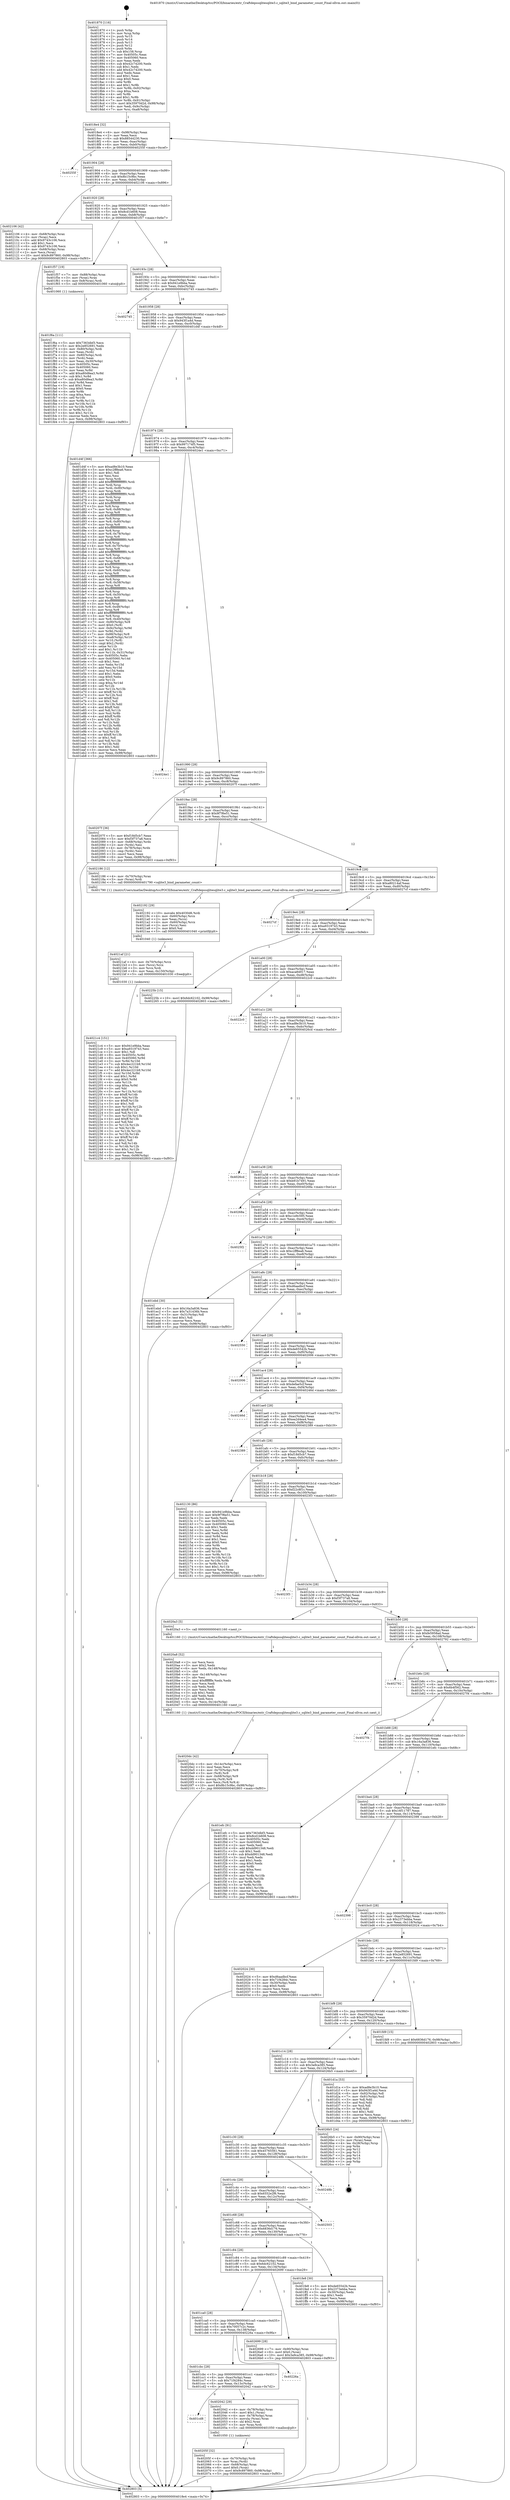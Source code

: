 digraph "0x401870" {
  label = "0x401870 (/mnt/c/Users/mathe/Desktop/tcc/POCII/binaries/extr_Craftdepssqlitesqlite3.c_sqlite3_bind_parameter_count_Final-ollvm.out::main(0))"
  labelloc = "t"
  node[shape=record]

  Entry [label="",width=0.3,height=0.3,shape=circle,fillcolor=black,style=filled]
  "0x4018e4" [label="{
     0x4018e4 [32]\l
     | [instrs]\l
     &nbsp;&nbsp;0x4018e4 \<+6\>: mov -0x98(%rbp),%eax\l
     &nbsp;&nbsp;0x4018ea \<+2\>: mov %eax,%ecx\l
     &nbsp;&nbsp;0x4018ec \<+6\>: sub $0x88544230,%ecx\l
     &nbsp;&nbsp;0x4018f2 \<+6\>: mov %eax,-0xac(%rbp)\l
     &nbsp;&nbsp;0x4018f8 \<+6\>: mov %ecx,-0xb0(%rbp)\l
     &nbsp;&nbsp;0x4018fe \<+6\>: je 000000000040255f \<main+0xcef\>\l
  }"]
  "0x40255f" [label="{
     0x40255f\l
  }", style=dashed]
  "0x401904" [label="{
     0x401904 [28]\l
     | [instrs]\l
     &nbsp;&nbsp;0x401904 \<+5\>: jmp 0000000000401909 \<main+0x99\>\l
     &nbsp;&nbsp;0x401909 \<+6\>: mov -0xac(%rbp),%eax\l
     &nbsp;&nbsp;0x40190f \<+5\>: sub $0x8b15c9bc,%eax\l
     &nbsp;&nbsp;0x401914 \<+6\>: mov %eax,-0xb4(%rbp)\l
     &nbsp;&nbsp;0x40191a \<+6\>: je 0000000000402106 \<main+0x896\>\l
  }"]
  Exit [label="",width=0.3,height=0.3,shape=circle,fillcolor=black,style=filled,peripheries=2]
  "0x402106" [label="{
     0x402106 [42]\l
     | [instrs]\l
     &nbsp;&nbsp;0x402106 \<+4\>: mov -0x68(%rbp),%rax\l
     &nbsp;&nbsp;0x40210a \<+2\>: mov (%rax),%ecx\l
     &nbsp;&nbsp;0x40210c \<+6\>: add $0x9743c106,%ecx\l
     &nbsp;&nbsp;0x402112 \<+3\>: add $0x1,%ecx\l
     &nbsp;&nbsp;0x402115 \<+6\>: sub $0x9743c106,%ecx\l
     &nbsp;&nbsp;0x40211b \<+4\>: mov -0x68(%rbp),%rax\l
     &nbsp;&nbsp;0x40211f \<+2\>: mov %ecx,(%rax)\l
     &nbsp;&nbsp;0x402121 \<+10\>: movl $0x9c897860,-0x98(%rbp)\l
     &nbsp;&nbsp;0x40212b \<+5\>: jmp 0000000000402803 \<main+0xf93\>\l
  }"]
  "0x401920" [label="{
     0x401920 [28]\l
     | [instrs]\l
     &nbsp;&nbsp;0x401920 \<+5\>: jmp 0000000000401925 \<main+0xb5\>\l
     &nbsp;&nbsp;0x401925 \<+6\>: mov -0xac(%rbp),%eax\l
     &nbsp;&nbsp;0x40192b \<+5\>: sub $0x8cd1b608,%eax\l
     &nbsp;&nbsp;0x401930 \<+6\>: mov %eax,-0xb8(%rbp)\l
     &nbsp;&nbsp;0x401936 \<+6\>: je 0000000000401f57 \<main+0x6e7\>\l
  }"]
  "0x4021c4" [label="{
     0x4021c4 [151]\l
     | [instrs]\l
     &nbsp;&nbsp;0x4021c4 \<+5\>: mov $0x941e9bba,%eax\l
     &nbsp;&nbsp;0x4021c9 \<+5\>: mov $0xa9319743,%esi\l
     &nbsp;&nbsp;0x4021ce \<+2\>: mov $0x1,%dl\l
     &nbsp;&nbsp;0x4021d0 \<+8\>: mov 0x40505c,%r8d\l
     &nbsp;&nbsp;0x4021d8 \<+8\>: mov 0x405060,%r9d\l
     &nbsp;&nbsp;0x4021e0 \<+3\>: mov %r8d,%r10d\l
     &nbsp;&nbsp;0x4021e3 \<+7\>: sub $0x4ec221b9,%r10d\l
     &nbsp;&nbsp;0x4021ea \<+4\>: sub $0x1,%r10d\l
     &nbsp;&nbsp;0x4021ee \<+7\>: add $0x4ec221b9,%r10d\l
     &nbsp;&nbsp;0x4021f5 \<+4\>: imul %r10d,%r8d\l
     &nbsp;&nbsp;0x4021f9 \<+4\>: and $0x1,%r8d\l
     &nbsp;&nbsp;0x4021fd \<+4\>: cmp $0x0,%r8d\l
     &nbsp;&nbsp;0x402201 \<+4\>: sete %r11b\l
     &nbsp;&nbsp;0x402205 \<+4\>: cmp $0xa,%r9d\l
     &nbsp;&nbsp;0x402209 \<+3\>: setl %bl\l
     &nbsp;&nbsp;0x40220c \<+3\>: mov %r11b,%r14b\l
     &nbsp;&nbsp;0x40220f \<+4\>: xor $0xff,%r14b\l
     &nbsp;&nbsp;0x402213 \<+3\>: mov %bl,%r15b\l
     &nbsp;&nbsp;0x402216 \<+4\>: xor $0xff,%r15b\l
     &nbsp;&nbsp;0x40221a \<+3\>: xor $0x1,%dl\l
     &nbsp;&nbsp;0x40221d \<+3\>: mov %r14b,%r12b\l
     &nbsp;&nbsp;0x402220 \<+4\>: and $0xff,%r12b\l
     &nbsp;&nbsp;0x402224 \<+3\>: and %dl,%r11b\l
     &nbsp;&nbsp;0x402227 \<+3\>: mov %r15b,%r13b\l
     &nbsp;&nbsp;0x40222a \<+4\>: and $0xff,%r13b\l
     &nbsp;&nbsp;0x40222e \<+2\>: and %dl,%bl\l
     &nbsp;&nbsp;0x402230 \<+3\>: or %r11b,%r12b\l
     &nbsp;&nbsp;0x402233 \<+3\>: or %bl,%r13b\l
     &nbsp;&nbsp;0x402236 \<+3\>: xor %r13b,%r12b\l
     &nbsp;&nbsp;0x402239 \<+3\>: or %r15b,%r14b\l
     &nbsp;&nbsp;0x40223c \<+4\>: xor $0xff,%r14b\l
     &nbsp;&nbsp;0x402240 \<+3\>: or $0x1,%dl\l
     &nbsp;&nbsp;0x402243 \<+3\>: and %dl,%r14b\l
     &nbsp;&nbsp;0x402246 \<+3\>: or %r14b,%r12b\l
     &nbsp;&nbsp;0x402249 \<+4\>: test $0x1,%r12b\l
     &nbsp;&nbsp;0x40224d \<+3\>: cmovne %esi,%eax\l
     &nbsp;&nbsp;0x402250 \<+6\>: mov %eax,-0x98(%rbp)\l
     &nbsp;&nbsp;0x402256 \<+5\>: jmp 0000000000402803 \<main+0xf93\>\l
  }"]
  "0x401f57" [label="{
     0x401f57 [19]\l
     | [instrs]\l
     &nbsp;&nbsp;0x401f57 \<+7\>: mov -0x88(%rbp),%rax\l
     &nbsp;&nbsp;0x401f5e \<+3\>: mov (%rax),%rax\l
     &nbsp;&nbsp;0x401f61 \<+4\>: mov 0x8(%rax),%rdi\l
     &nbsp;&nbsp;0x401f65 \<+5\>: call 0000000000401060 \<atoi@plt\>\l
     | [calls]\l
     &nbsp;&nbsp;0x401060 \{1\} (unknown)\l
  }"]
  "0x40193c" [label="{
     0x40193c [28]\l
     | [instrs]\l
     &nbsp;&nbsp;0x40193c \<+5\>: jmp 0000000000401941 \<main+0xd1\>\l
     &nbsp;&nbsp;0x401941 \<+6\>: mov -0xac(%rbp),%eax\l
     &nbsp;&nbsp;0x401947 \<+5\>: sub $0x941e9bba,%eax\l
     &nbsp;&nbsp;0x40194c \<+6\>: mov %eax,-0xbc(%rbp)\l
     &nbsp;&nbsp;0x401952 \<+6\>: je 0000000000402745 \<main+0xed5\>\l
  }"]
  "0x4021af" [label="{
     0x4021af [21]\l
     | [instrs]\l
     &nbsp;&nbsp;0x4021af \<+4\>: mov -0x70(%rbp),%rcx\l
     &nbsp;&nbsp;0x4021b3 \<+3\>: mov (%rcx),%rcx\l
     &nbsp;&nbsp;0x4021b6 \<+3\>: mov %rcx,%rdi\l
     &nbsp;&nbsp;0x4021b9 \<+6\>: mov %eax,-0x150(%rbp)\l
     &nbsp;&nbsp;0x4021bf \<+5\>: call 0000000000401030 \<free@plt\>\l
     | [calls]\l
     &nbsp;&nbsp;0x401030 \{1\} (unknown)\l
  }"]
  "0x402745" [label="{
     0x402745\l
  }", style=dashed]
  "0x401958" [label="{
     0x401958 [28]\l
     | [instrs]\l
     &nbsp;&nbsp;0x401958 \<+5\>: jmp 000000000040195d \<main+0xed\>\l
     &nbsp;&nbsp;0x40195d \<+6\>: mov -0xac(%rbp),%eax\l
     &nbsp;&nbsp;0x401963 \<+5\>: sub $0x943f1a4d,%eax\l
     &nbsp;&nbsp;0x401968 \<+6\>: mov %eax,-0xc0(%rbp)\l
     &nbsp;&nbsp;0x40196e \<+6\>: je 0000000000401d4f \<main+0x4df\>\l
  }"]
  "0x402192" [label="{
     0x402192 [29]\l
     | [instrs]\l
     &nbsp;&nbsp;0x402192 \<+10\>: movabs $0x4030d6,%rdi\l
     &nbsp;&nbsp;0x40219c \<+4\>: mov -0x60(%rbp),%rcx\l
     &nbsp;&nbsp;0x4021a0 \<+2\>: mov %eax,(%rcx)\l
     &nbsp;&nbsp;0x4021a2 \<+4\>: mov -0x60(%rbp),%rcx\l
     &nbsp;&nbsp;0x4021a6 \<+2\>: mov (%rcx),%esi\l
     &nbsp;&nbsp;0x4021a8 \<+2\>: mov $0x0,%al\l
     &nbsp;&nbsp;0x4021aa \<+5\>: call 0000000000401040 \<printf@plt\>\l
     | [calls]\l
     &nbsp;&nbsp;0x401040 \{1\} (unknown)\l
  }"]
  "0x401d4f" [label="{
     0x401d4f [366]\l
     | [instrs]\l
     &nbsp;&nbsp;0x401d4f \<+5\>: mov $0xad8e3b10,%eax\l
     &nbsp;&nbsp;0x401d54 \<+5\>: mov $0xc2ff8ea6,%ecx\l
     &nbsp;&nbsp;0x401d59 \<+2\>: mov $0x1,%dl\l
     &nbsp;&nbsp;0x401d5b \<+2\>: xor %esi,%esi\l
     &nbsp;&nbsp;0x401d5d \<+3\>: mov %rsp,%rdi\l
     &nbsp;&nbsp;0x401d60 \<+4\>: add $0xfffffffffffffff0,%rdi\l
     &nbsp;&nbsp;0x401d64 \<+3\>: mov %rdi,%rsp\l
     &nbsp;&nbsp;0x401d67 \<+7\>: mov %rdi,-0x90(%rbp)\l
     &nbsp;&nbsp;0x401d6e \<+3\>: mov %rsp,%rdi\l
     &nbsp;&nbsp;0x401d71 \<+4\>: add $0xfffffffffffffff0,%rdi\l
     &nbsp;&nbsp;0x401d75 \<+3\>: mov %rdi,%rsp\l
     &nbsp;&nbsp;0x401d78 \<+3\>: mov %rsp,%r8\l
     &nbsp;&nbsp;0x401d7b \<+4\>: add $0xfffffffffffffff0,%r8\l
     &nbsp;&nbsp;0x401d7f \<+3\>: mov %r8,%rsp\l
     &nbsp;&nbsp;0x401d82 \<+7\>: mov %r8,-0x88(%rbp)\l
     &nbsp;&nbsp;0x401d89 \<+3\>: mov %rsp,%r8\l
     &nbsp;&nbsp;0x401d8c \<+4\>: add $0xfffffffffffffff0,%r8\l
     &nbsp;&nbsp;0x401d90 \<+3\>: mov %r8,%rsp\l
     &nbsp;&nbsp;0x401d93 \<+4\>: mov %r8,-0x80(%rbp)\l
     &nbsp;&nbsp;0x401d97 \<+3\>: mov %rsp,%r8\l
     &nbsp;&nbsp;0x401d9a \<+4\>: add $0xfffffffffffffff0,%r8\l
     &nbsp;&nbsp;0x401d9e \<+3\>: mov %r8,%rsp\l
     &nbsp;&nbsp;0x401da1 \<+4\>: mov %r8,-0x78(%rbp)\l
     &nbsp;&nbsp;0x401da5 \<+3\>: mov %rsp,%r8\l
     &nbsp;&nbsp;0x401da8 \<+4\>: add $0xfffffffffffffff0,%r8\l
     &nbsp;&nbsp;0x401dac \<+3\>: mov %r8,%rsp\l
     &nbsp;&nbsp;0x401daf \<+4\>: mov %r8,-0x70(%rbp)\l
     &nbsp;&nbsp;0x401db3 \<+3\>: mov %rsp,%r8\l
     &nbsp;&nbsp;0x401db6 \<+4\>: add $0xfffffffffffffff0,%r8\l
     &nbsp;&nbsp;0x401dba \<+3\>: mov %r8,%rsp\l
     &nbsp;&nbsp;0x401dbd \<+4\>: mov %r8,-0x68(%rbp)\l
     &nbsp;&nbsp;0x401dc1 \<+3\>: mov %rsp,%r8\l
     &nbsp;&nbsp;0x401dc4 \<+4\>: add $0xfffffffffffffff0,%r8\l
     &nbsp;&nbsp;0x401dc8 \<+3\>: mov %r8,%rsp\l
     &nbsp;&nbsp;0x401dcb \<+4\>: mov %r8,-0x60(%rbp)\l
     &nbsp;&nbsp;0x401dcf \<+3\>: mov %rsp,%r8\l
     &nbsp;&nbsp;0x401dd2 \<+4\>: add $0xfffffffffffffff0,%r8\l
     &nbsp;&nbsp;0x401dd6 \<+3\>: mov %r8,%rsp\l
     &nbsp;&nbsp;0x401dd9 \<+4\>: mov %r8,-0x58(%rbp)\l
     &nbsp;&nbsp;0x401ddd \<+3\>: mov %rsp,%r8\l
     &nbsp;&nbsp;0x401de0 \<+4\>: add $0xfffffffffffffff0,%r8\l
     &nbsp;&nbsp;0x401de4 \<+3\>: mov %r8,%rsp\l
     &nbsp;&nbsp;0x401de7 \<+4\>: mov %r8,-0x50(%rbp)\l
     &nbsp;&nbsp;0x401deb \<+3\>: mov %rsp,%r8\l
     &nbsp;&nbsp;0x401dee \<+4\>: add $0xfffffffffffffff0,%r8\l
     &nbsp;&nbsp;0x401df2 \<+3\>: mov %r8,%rsp\l
     &nbsp;&nbsp;0x401df5 \<+4\>: mov %r8,-0x48(%rbp)\l
     &nbsp;&nbsp;0x401df9 \<+3\>: mov %rsp,%r8\l
     &nbsp;&nbsp;0x401dfc \<+4\>: add $0xfffffffffffffff0,%r8\l
     &nbsp;&nbsp;0x401e00 \<+3\>: mov %r8,%rsp\l
     &nbsp;&nbsp;0x401e03 \<+4\>: mov %r8,-0x40(%rbp)\l
     &nbsp;&nbsp;0x401e07 \<+7\>: mov -0x90(%rbp),%r8\l
     &nbsp;&nbsp;0x401e0e \<+7\>: movl $0x0,(%r8)\l
     &nbsp;&nbsp;0x401e15 \<+7\>: mov -0x9c(%rbp),%r9d\l
     &nbsp;&nbsp;0x401e1c \<+3\>: mov %r9d,(%rdi)\l
     &nbsp;&nbsp;0x401e1f \<+7\>: mov -0x88(%rbp),%r8\l
     &nbsp;&nbsp;0x401e26 \<+7\>: mov -0xa8(%rbp),%r10\l
     &nbsp;&nbsp;0x401e2d \<+3\>: mov %r10,(%r8)\l
     &nbsp;&nbsp;0x401e30 \<+3\>: cmpl $0x2,(%rdi)\l
     &nbsp;&nbsp;0x401e33 \<+4\>: setne %r11b\l
     &nbsp;&nbsp;0x401e37 \<+4\>: and $0x1,%r11b\l
     &nbsp;&nbsp;0x401e3b \<+4\>: mov %r11b,-0x31(%rbp)\l
     &nbsp;&nbsp;0x401e3f \<+7\>: mov 0x40505c,%ebx\l
     &nbsp;&nbsp;0x401e46 \<+8\>: mov 0x405060,%r14d\l
     &nbsp;&nbsp;0x401e4e \<+3\>: sub $0x1,%esi\l
     &nbsp;&nbsp;0x401e51 \<+3\>: mov %ebx,%r15d\l
     &nbsp;&nbsp;0x401e54 \<+3\>: add %esi,%r15d\l
     &nbsp;&nbsp;0x401e57 \<+4\>: imul %r15d,%ebx\l
     &nbsp;&nbsp;0x401e5b \<+3\>: and $0x1,%ebx\l
     &nbsp;&nbsp;0x401e5e \<+3\>: cmp $0x0,%ebx\l
     &nbsp;&nbsp;0x401e61 \<+4\>: sete %r11b\l
     &nbsp;&nbsp;0x401e65 \<+4\>: cmp $0xa,%r14d\l
     &nbsp;&nbsp;0x401e69 \<+4\>: setl %r12b\l
     &nbsp;&nbsp;0x401e6d \<+3\>: mov %r11b,%r13b\l
     &nbsp;&nbsp;0x401e70 \<+4\>: xor $0xff,%r13b\l
     &nbsp;&nbsp;0x401e74 \<+3\>: mov %r12b,%sil\l
     &nbsp;&nbsp;0x401e77 \<+4\>: xor $0xff,%sil\l
     &nbsp;&nbsp;0x401e7b \<+3\>: xor $0x1,%dl\l
     &nbsp;&nbsp;0x401e7e \<+3\>: mov %r13b,%dil\l
     &nbsp;&nbsp;0x401e81 \<+4\>: and $0xff,%dil\l
     &nbsp;&nbsp;0x401e85 \<+3\>: and %dl,%r11b\l
     &nbsp;&nbsp;0x401e88 \<+3\>: mov %sil,%r8b\l
     &nbsp;&nbsp;0x401e8b \<+4\>: and $0xff,%r8b\l
     &nbsp;&nbsp;0x401e8f \<+3\>: and %dl,%r12b\l
     &nbsp;&nbsp;0x401e92 \<+3\>: or %r11b,%dil\l
     &nbsp;&nbsp;0x401e95 \<+3\>: or %r12b,%r8b\l
     &nbsp;&nbsp;0x401e98 \<+3\>: xor %r8b,%dil\l
     &nbsp;&nbsp;0x401e9b \<+3\>: or %sil,%r13b\l
     &nbsp;&nbsp;0x401e9e \<+4\>: xor $0xff,%r13b\l
     &nbsp;&nbsp;0x401ea2 \<+3\>: or $0x1,%dl\l
     &nbsp;&nbsp;0x401ea5 \<+3\>: and %dl,%r13b\l
     &nbsp;&nbsp;0x401ea8 \<+3\>: or %r13b,%dil\l
     &nbsp;&nbsp;0x401eab \<+4\>: test $0x1,%dil\l
     &nbsp;&nbsp;0x401eaf \<+3\>: cmovne %ecx,%eax\l
     &nbsp;&nbsp;0x401eb2 \<+6\>: mov %eax,-0x98(%rbp)\l
     &nbsp;&nbsp;0x401eb8 \<+5\>: jmp 0000000000402803 \<main+0xf93\>\l
  }"]
  "0x401974" [label="{
     0x401974 [28]\l
     | [instrs]\l
     &nbsp;&nbsp;0x401974 \<+5\>: jmp 0000000000401979 \<main+0x109\>\l
     &nbsp;&nbsp;0x401979 \<+6\>: mov -0xac(%rbp),%eax\l
     &nbsp;&nbsp;0x40197f \<+5\>: sub $0x997174f5,%eax\l
     &nbsp;&nbsp;0x401984 \<+6\>: mov %eax,-0xc4(%rbp)\l
     &nbsp;&nbsp;0x40198a \<+6\>: je 00000000004024e1 \<main+0xc71\>\l
  }"]
  "0x4020dc" [label="{
     0x4020dc [42]\l
     | [instrs]\l
     &nbsp;&nbsp;0x4020dc \<+6\>: mov -0x14c(%rbp),%ecx\l
     &nbsp;&nbsp;0x4020e2 \<+3\>: imul %eax,%ecx\l
     &nbsp;&nbsp;0x4020e5 \<+4\>: mov -0x70(%rbp),%r8\l
     &nbsp;&nbsp;0x4020e9 \<+3\>: mov (%r8),%r8\l
     &nbsp;&nbsp;0x4020ec \<+4\>: mov -0x68(%rbp),%r9\l
     &nbsp;&nbsp;0x4020f0 \<+3\>: movslq (%r9),%r9\l
     &nbsp;&nbsp;0x4020f3 \<+4\>: mov %ecx,(%r8,%r9,4)\l
     &nbsp;&nbsp;0x4020f7 \<+10\>: movl $0x8b15c9bc,-0x98(%rbp)\l
     &nbsp;&nbsp;0x402101 \<+5\>: jmp 0000000000402803 \<main+0xf93\>\l
  }"]
  "0x4024e1" [label="{
     0x4024e1\l
  }", style=dashed]
  "0x401990" [label="{
     0x401990 [28]\l
     | [instrs]\l
     &nbsp;&nbsp;0x401990 \<+5\>: jmp 0000000000401995 \<main+0x125\>\l
     &nbsp;&nbsp;0x401995 \<+6\>: mov -0xac(%rbp),%eax\l
     &nbsp;&nbsp;0x40199b \<+5\>: sub $0x9c897860,%eax\l
     &nbsp;&nbsp;0x4019a0 \<+6\>: mov %eax,-0xc8(%rbp)\l
     &nbsp;&nbsp;0x4019a6 \<+6\>: je 000000000040207f \<main+0x80f\>\l
  }"]
  "0x4020a8" [label="{
     0x4020a8 [52]\l
     | [instrs]\l
     &nbsp;&nbsp;0x4020a8 \<+2\>: xor %ecx,%ecx\l
     &nbsp;&nbsp;0x4020aa \<+5\>: mov $0x2,%edx\l
     &nbsp;&nbsp;0x4020af \<+6\>: mov %edx,-0x148(%rbp)\l
     &nbsp;&nbsp;0x4020b5 \<+1\>: cltd\l
     &nbsp;&nbsp;0x4020b6 \<+6\>: mov -0x148(%rbp),%esi\l
     &nbsp;&nbsp;0x4020bc \<+2\>: idiv %esi\l
     &nbsp;&nbsp;0x4020be \<+6\>: imul $0xfffffffe,%edx,%edx\l
     &nbsp;&nbsp;0x4020c4 \<+2\>: mov %ecx,%edi\l
     &nbsp;&nbsp;0x4020c6 \<+2\>: sub %edx,%edi\l
     &nbsp;&nbsp;0x4020c8 \<+2\>: mov %ecx,%edx\l
     &nbsp;&nbsp;0x4020ca \<+3\>: sub $0x1,%edx\l
     &nbsp;&nbsp;0x4020cd \<+2\>: add %edx,%edi\l
     &nbsp;&nbsp;0x4020cf \<+2\>: sub %edi,%ecx\l
     &nbsp;&nbsp;0x4020d1 \<+6\>: mov %ecx,-0x14c(%rbp)\l
     &nbsp;&nbsp;0x4020d7 \<+5\>: call 0000000000401160 \<next_i\>\l
     | [calls]\l
     &nbsp;&nbsp;0x401160 \{1\} (/mnt/c/Users/mathe/Desktop/tcc/POCII/binaries/extr_Craftdepssqlitesqlite3.c_sqlite3_bind_parameter_count_Final-ollvm.out::next_i)\l
  }"]
  "0x40207f" [label="{
     0x40207f [36]\l
     | [instrs]\l
     &nbsp;&nbsp;0x40207f \<+5\>: mov $0xf18d5cb7,%eax\l
     &nbsp;&nbsp;0x402084 \<+5\>: mov $0xf3f737a8,%ecx\l
     &nbsp;&nbsp;0x402089 \<+4\>: mov -0x68(%rbp),%rdx\l
     &nbsp;&nbsp;0x40208d \<+2\>: mov (%rdx),%esi\l
     &nbsp;&nbsp;0x40208f \<+4\>: mov -0x78(%rbp),%rdx\l
     &nbsp;&nbsp;0x402093 \<+2\>: cmp (%rdx),%esi\l
     &nbsp;&nbsp;0x402095 \<+3\>: cmovl %ecx,%eax\l
     &nbsp;&nbsp;0x402098 \<+6\>: mov %eax,-0x98(%rbp)\l
     &nbsp;&nbsp;0x40209e \<+5\>: jmp 0000000000402803 \<main+0xf93\>\l
  }"]
  "0x4019ac" [label="{
     0x4019ac [28]\l
     | [instrs]\l
     &nbsp;&nbsp;0x4019ac \<+5\>: jmp 00000000004019b1 \<main+0x141\>\l
     &nbsp;&nbsp;0x4019b1 \<+6\>: mov -0xac(%rbp),%eax\l
     &nbsp;&nbsp;0x4019b7 \<+5\>: sub $0x9f7f6e51,%eax\l
     &nbsp;&nbsp;0x4019bc \<+6\>: mov %eax,-0xcc(%rbp)\l
     &nbsp;&nbsp;0x4019c2 \<+6\>: je 0000000000402186 \<main+0x916\>\l
  }"]
  "0x40205f" [label="{
     0x40205f [32]\l
     | [instrs]\l
     &nbsp;&nbsp;0x40205f \<+4\>: mov -0x70(%rbp),%rdi\l
     &nbsp;&nbsp;0x402063 \<+3\>: mov %rax,(%rdi)\l
     &nbsp;&nbsp;0x402066 \<+4\>: mov -0x68(%rbp),%rax\l
     &nbsp;&nbsp;0x40206a \<+6\>: movl $0x0,(%rax)\l
     &nbsp;&nbsp;0x402070 \<+10\>: movl $0x9c897860,-0x98(%rbp)\l
     &nbsp;&nbsp;0x40207a \<+5\>: jmp 0000000000402803 \<main+0xf93\>\l
  }"]
  "0x402186" [label="{
     0x402186 [12]\l
     | [instrs]\l
     &nbsp;&nbsp;0x402186 \<+4\>: mov -0x70(%rbp),%rax\l
     &nbsp;&nbsp;0x40218a \<+3\>: mov (%rax),%rdi\l
     &nbsp;&nbsp;0x40218d \<+5\>: call 0000000000401790 \<sqlite3_bind_parameter_count\>\l
     | [calls]\l
     &nbsp;&nbsp;0x401790 \{1\} (/mnt/c/Users/mathe/Desktop/tcc/POCII/binaries/extr_Craftdepssqlitesqlite3.c_sqlite3_bind_parameter_count_Final-ollvm.out::sqlite3_bind_parameter_count)\l
  }"]
  "0x4019c8" [label="{
     0x4019c8 [28]\l
     | [instrs]\l
     &nbsp;&nbsp;0x4019c8 \<+5\>: jmp 00000000004019cd \<main+0x15d\>\l
     &nbsp;&nbsp;0x4019cd \<+6\>: mov -0xac(%rbp),%eax\l
     &nbsp;&nbsp;0x4019d3 \<+5\>: sub $0xa80214af,%eax\l
     &nbsp;&nbsp;0x4019d8 \<+6\>: mov %eax,-0xd0(%rbp)\l
     &nbsp;&nbsp;0x4019de \<+6\>: je 00000000004027cf \<main+0xf5f\>\l
  }"]
  "0x401cd8" [label="{
     0x401cd8\l
  }", style=dashed]
  "0x4027cf" [label="{
     0x4027cf\l
  }", style=dashed]
  "0x4019e4" [label="{
     0x4019e4 [28]\l
     | [instrs]\l
     &nbsp;&nbsp;0x4019e4 \<+5\>: jmp 00000000004019e9 \<main+0x179\>\l
     &nbsp;&nbsp;0x4019e9 \<+6\>: mov -0xac(%rbp),%eax\l
     &nbsp;&nbsp;0x4019ef \<+5\>: sub $0xa9319743,%eax\l
     &nbsp;&nbsp;0x4019f4 \<+6\>: mov %eax,-0xd4(%rbp)\l
     &nbsp;&nbsp;0x4019fa \<+6\>: je 000000000040225b \<main+0x9eb\>\l
  }"]
  "0x402042" [label="{
     0x402042 [29]\l
     | [instrs]\l
     &nbsp;&nbsp;0x402042 \<+4\>: mov -0x78(%rbp),%rax\l
     &nbsp;&nbsp;0x402046 \<+6\>: movl $0x1,(%rax)\l
     &nbsp;&nbsp;0x40204c \<+4\>: mov -0x78(%rbp),%rax\l
     &nbsp;&nbsp;0x402050 \<+3\>: movslq (%rax),%rax\l
     &nbsp;&nbsp;0x402053 \<+4\>: shl $0x2,%rax\l
     &nbsp;&nbsp;0x402057 \<+3\>: mov %rax,%rdi\l
     &nbsp;&nbsp;0x40205a \<+5\>: call 0000000000401050 \<malloc@plt\>\l
     | [calls]\l
     &nbsp;&nbsp;0x401050 \{1\} (unknown)\l
  }"]
  "0x40225b" [label="{
     0x40225b [15]\l
     | [instrs]\l
     &nbsp;&nbsp;0x40225b \<+10\>: movl $0x6dc62102,-0x98(%rbp)\l
     &nbsp;&nbsp;0x402265 \<+5\>: jmp 0000000000402803 \<main+0xf93\>\l
  }"]
  "0x401a00" [label="{
     0x401a00 [28]\l
     | [instrs]\l
     &nbsp;&nbsp;0x401a00 \<+5\>: jmp 0000000000401a05 \<main+0x195\>\l
     &nbsp;&nbsp;0x401a05 \<+6\>: mov -0xac(%rbp),%eax\l
     &nbsp;&nbsp;0x401a0b \<+5\>: sub $0xaca84917,%eax\l
     &nbsp;&nbsp;0x401a10 \<+6\>: mov %eax,-0xd8(%rbp)\l
     &nbsp;&nbsp;0x401a16 \<+6\>: je 00000000004022c0 \<main+0xa50\>\l
  }"]
  "0x401cbc" [label="{
     0x401cbc [28]\l
     | [instrs]\l
     &nbsp;&nbsp;0x401cbc \<+5\>: jmp 0000000000401cc1 \<main+0x451\>\l
     &nbsp;&nbsp;0x401cc1 \<+6\>: mov -0xac(%rbp),%eax\l
     &nbsp;&nbsp;0x401cc7 \<+5\>: sub $0x71f4284c,%eax\l
     &nbsp;&nbsp;0x401ccc \<+6\>: mov %eax,-0x13c(%rbp)\l
     &nbsp;&nbsp;0x401cd2 \<+6\>: je 0000000000402042 \<main+0x7d2\>\l
  }"]
  "0x4022c0" [label="{
     0x4022c0\l
  }", style=dashed]
  "0x401a1c" [label="{
     0x401a1c [28]\l
     | [instrs]\l
     &nbsp;&nbsp;0x401a1c \<+5\>: jmp 0000000000401a21 \<main+0x1b1\>\l
     &nbsp;&nbsp;0x401a21 \<+6\>: mov -0xac(%rbp),%eax\l
     &nbsp;&nbsp;0x401a27 \<+5\>: sub $0xad8e3b10,%eax\l
     &nbsp;&nbsp;0x401a2c \<+6\>: mov %eax,-0xdc(%rbp)\l
     &nbsp;&nbsp;0x401a32 \<+6\>: je 00000000004026cd \<main+0xe5d\>\l
  }"]
  "0x40226a" [label="{
     0x40226a\l
  }", style=dashed]
  "0x4026cd" [label="{
     0x4026cd\l
  }", style=dashed]
  "0x401a38" [label="{
     0x401a38 [28]\l
     | [instrs]\l
     &nbsp;&nbsp;0x401a38 \<+5\>: jmp 0000000000401a3d \<main+0x1cd\>\l
     &nbsp;&nbsp;0x401a3d \<+6\>: mov -0xac(%rbp),%eax\l
     &nbsp;&nbsp;0x401a43 \<+5\>: sub $0xb91b7491,%eax\l
     &nbsp;&nbsp;0x401a48 \<+6\>: mov %eax,-0xe0(%rbp)\l
     &nbsp;&nbsp;0x401a4e \<+6\>: je 000000000040268a \<main+0xe1a\>\l
  }"]
  "0x401ca0" [label="{
     0x401ca0 [28]\l
     | [instrs]\l
     &nbsp;&nbsp;0x401ca0 \<+5\>: jmp 0000000000401ca5 \<main+0x435\>\l
     &nbsp;&nbsp;0x401ca5 \<+6\>: mov -0xac(%rbp),%eax\l
     &nbsp;&nbsp;0x401cab \<+5\>: sub $0x70057c2c,%eax\l
     &nbsp;&nbsp;0x401cb0 \<+6\>: mov %eax,-0x138(%rbp)\l
     &nbsp;&nbsp;0x401cb6 \<+6\>: je 000000000040226a \<main+0x9fa\>\l
  }"]
  "0x40268a" [label="{
     0x40268a\l
  }", style=dashed]
  "0x401a54" [label="{
     0x401a54 [28]\l
     | [instrs]\l
     &nbsp;&nbsp;0x401a54 \<+5\>: jmp 0000000000401a59 \<main+0x1e9\>\l
     &nbsp;&nbsp;0x401a59 \<+6\>: mov -0xac(%rbp),%eax\l
     &nbsp;&nbsp;0x401a5f \<+5\>: sub $0xc1e9c595,%eax\l
     &nbsp;&nbsp;0x401a64 \<+6\>: mov %eax,-0xe4(%rbp)\l
     &nbsp;&nbsp;0x401a6a \<+6\>: je 00000000004025f2 \<main+0xd82\>\l
  }"]
  "0x402699" [label="{
     0x402699 [28]\l
     | [instrs]\l
     &nbsp;&nbsp;0x402699 \<+7\>: mov -0x90(%rbp),%rax\l
     &nbsp;&nbsp;0x4026a0 \<+6\>: movl $0x0,(%rax)\l
     &nbsp;&nbsp;0x4026a6 \<+10\>: movl $0x3a9ca385,-0x98(%rbp)\l
     &nbsp;&nbsp;0x4026b0 \<+5\>: jmp 0000000000402803 \<main+0xf93\>\l
  }"]
  "0x4025f2" [label="{
     0x4025f2\l
  }", style=dashed]
  "0x401a70" [label="{
     0x401a70 [28]\l
     | [instrs]\l
     &nbsp;&nbsp;0x401a70 \<+5\>: jmp 0000000000401a75 \<main+0x205\>\l
     &nbsp;&nbsp;0x401a75 \<+6\>: mov -0xac(%rbp),%eax\l
     &nbsp;&nbsp;0x401a7b \<+5\>: sub $0xc2ff8ea6,%eax\l
     &nbsp;&nbsp;0x401a80 \<+6\>: mov %eax,-0xe8(%rbp)\l
     &nbsp;&nbsp;0x401a86 \<+6\>: je 0000000000401ebd \<main+0x64d\>\l
  }"]
  "0x401c84" [label="{
     0x401c84 [28]\l
     | [instrs]\l
     &nbsp;&nbsp;0x401c84 \<+5\>: jmp 0000000000401c89 \<main+0x419\>\l
     &nbsp;&nbsp;0x401c89 \<+6\>: mov -0xac(%rbp),%eax\l
     &nbsp;&nbsp;0x401c8f \<+5\>: sub $0x6dc62102,%eax\l
     &nbsp;&nbsp;0x401c94 \<+6\>: mov %eax,-0x134(%rbp)\l
     &nbsp;&nbsp;0x401c9a \<+6\>: je 0000000000402699 \<main+0xe29\>\l
  }"]
  "0x401ebd" [label="{
     0x401ebd [30]\l
     | [instrs]\l
     &nbsp;&nbsp;0x401ebd \<+5\>: mov $0x16a3a836,%eax\l
     &nbsp;&nbsp;0x401ec2 \<+5\>: mov $0x7a31436b,%ecx\l
     &nbsp;&nbsp;0x401ec7 \<+3\>: mov -0x31(%rbp),%dl\l
     &nbsp;&nbsp;0x401eca \<+3\>: test $0x1,%dl\l
     &nbsp;&nbsp;0x401ecd \<+3\>: cmovne %ecx,%eax\l
     &nbsp;&nbsp;0x401ed0 \<+6\>: mov %eax,-0x98(%rbp)\l
     &nbsp;&nbsp;0x401ed6 \<+5\>: jmp 0000000000402803 \<main+0xf93\>\l
  }"]
  "0x401a8c" [label="{
     0x401a8c [28]\l
     | [instrs]\l
     &nbsp;&nbsp;0x401a8c \<+5\>: jmp 0000000000401a91 \<main+0x221\>\l
     &nbsp;&nbsp;0x401a91 \<+6\>: mov -0xac(%rbp),%eax\l
     &nbsp;&nbsp;0x401a97 \<+5\>: sub $0xd6aadbcf,%eax\l
     &nbsp;&nbsp;0x401a9c \<+6\>: mov %eax,-0xec(%rbp)\l
     &nbsp;&nbsp;0x401aa2 \<+6\>: je 0000000000402550 \<main+0xce0\>\l
  }"]
  "0x401fe8" [label="{
     0x401fe8 [30]\l
     | [instrs]\l
     &nbsp;&nbsp;0x401fe8 \<+5\>: mov $0xde65542b,%eax\l
     &nbsp;&nbsp;0x401fed \<+5\>: mov $0x2373ebba,%ecx\l
     &nbsp;&nbsp;0x401ff2 \<+3\>: mov -0x30(%rbp),%edx\l
     &nbsp;&nbsp;0x401ff5 \<+3\>: cmp $0x1,%edx\l
     &nbsp;&nbsp;0x401ff8 \<+3\>: cmovl %ecx,%eax\l
     &nbsp;&nbsp;0x401ffb \<+6\>: mov %eax,-0x98(%rbp)\l
     &nbsp;&nbsp;0x402001 \<+5\>: jmp 0000000000402803 \<main+0xf93\>\l
  }"]
  "0x402550" [label="{
     0x402550\l
  }", style=dashed]
  "0x401aa8" [label="{
     0x401aa8 [28]\l
     | [instrs]\l
     &nbsp;&nbsp;0x401aa8 \<+5\>: jmp 0000000000401aad \<main+0x23d\>\l
     &nbsp;&nbsp;0x401aad \<+6\>: mov -0xac(%rbp),%eax\l
     &nbsp;&nbsp;0x401ab3 \<+5\>: sub $0xde65542b,%eax\l
     &nbsp;&nbsp;0x401ab8 \<+6\>: mov %eax,-0xf0(%rbp)\l
     &nbsp;&nbsp;0x401abe \<+6\>: je 0000000000402006 \<main+0x796\>\l
  }"]
  "0x401c68" [label="{
     0x401c68 [28]\l
     | [instrs]\l
     &nbsp;&nbsp;0x401c68 \<+5\>: jmp 0000000000401c6d \<main+0x3fd\>\l
     &nbsp;&nbsp;0x401c6d \<+6\>: mov -0xac(%rbp),%eax\l
     &nbsp;&nbsp;0x401c73 \<+5\>: sub $0x6836d176,%eax\l
     &nbsp;&nbsp;0x401c78 \<+6\>: mov %eax,-0x130(%rbp)\l
     &nbsp;&nbsp;0x401c7e \<+6\>: je 0000000000401fe8 \<main+0x778\>\l
  }"]
  "0x402006" [label="{
     0x402006\l
  }", style=dashed]
  "0x401ac4" [label="{
     0x401ac4 [28]\l
     | [instrs]\l
     &nbsp;&nbsp;0x401ac4 \<+5\>: jmp 0000000000401ac9 \<main+0x259\>\l
     &nbsp;&nbsp;0x401ac9 \<+6\>: mov -0xac(%rbp),%eax\l
     &nbsp;&nbsp;0x401acf \<+5\>: sub $0xdefae5cf,%eax\l
     &nbsp;&nbsp;0x401ad4 \<+6\>: mov %eax,-0xf4(%rbp)\l
     &nbsp;&nbsp;0x401ada \<+6\>: je 000000000040246d \<main+0xbfd\>\l
  }"]
  "0x402503" [label="{
     0x402503\l
  }", style=dashed]
  "0x40246d" [label="{
     0x40246d\l
  }", style=dashed]
  "0x401ae0" [label="{
     0x401ae0 [28]\l
     | [instrs]\l
     &nbsp;&nbsp;0x401ae0 \<+5\>: jmp 0000000000401ae5 \<main+0x275\>\l
     &nbsp;&nbsp;0x401ae5 \<+6\>: mov -0xac(%rbp),%eax\l
     &nbsp;&nbsp;0x401aeb \<+5\>: sub $0xea2d4ea4,%eax\l
     &nbsp;&nbsp;0x401af0 \<+6\>: mov %eax,-0xf8(%rbp)\l
     &nbsp;&nbsp;0x401af6 \<+6\>: je 0000000000402389 \<main+0xb19\>\l
  }"]
  "0x401c4c" [label="{
     0x401c4c [28]\l
     | [instrs]\l
     &nbsp;&nbsp;0x401c4c \<+5\>: jmp 0000000000401c51 \<main+0x3e1\>\l
     &nbsp;&nbsp;0x401c51 \<+6\>: mov -0xac(%rbp),%eax\l
     &nbsp;&nbsp;0x401c57 \<+5\>: sub $0x6552e2f6,%eax\l
     &nbsp;&nbsp;0x401c5c \<+6\>: mov %eax,-0x12c(%rbp)\l
     &nbsp;&nbsp;0x401c62 \<+6\>: je 0000000000402503 \<main+0xc93\>\l
  }"]
  "0x402389" [label="{
     0x402389\l
  }", style=dashed]
  "0x401afc" [label="{
     0x401afc [28]\l
     | [instrs]\l
     &nbsp;&nbsp;0x401afc \<+5\>: jmp 0000000000401b01 \<main+0x291\>\l
     &nbsp;&nbsp;0x401b01 \<+6\>: mov -0xac(%rbp),%eax\l
     &nbsp;&nbsp;0x401b07 \<+5\>: sub $0xf18d5cb7,%eax\l
     &nbsp;&nbsp;0x401b0c \<+6\>: mov %eax,-0xfc(%rbp)\l
     &nbsp;&nbsp;0x401b12 \<+6\>: je 0000000000402130 \<main+0x8c0\>\l
  }"]
  "0x40248b" [label="{
     0x40248b\l
  }", style=dashed]
  "0x402130" [label="{
     0x402130 [86]\l
     | [instrs]\l
     &nbsp;&nbsp;0x402130 \<+5\>: mov $0x941e9bba,%eax\l
     &nbsp;&nbsp;0x402135 \<+5\>: mov $0x9f7f6e51,%ecx\l
     &nbsp;&nbsp;0x40213a \<+2\>: xor %edx,%edx\l
     &nbsp;&nbsp;0x40213c \<+7\>: mov 0x40505c,%esi\l
     &nbsp;&nbsp;0x402143 \<+7\>: mov 0x405060,%edi\l
     &nbsp;&nbsp;0x40214a \<+3\>: sub $0x1,%edx\l
     &nbsp;&nbsp;0x40214d \<+3\>: mov %esi,%r8d\l
     &nbsp;&nbsp;0x402150 \<+3\>: add %edx,%r8d\l
     &nbsp;&nbsp;0x402153 \<+4\>: imul %r8d,%esi\l
     &nbsp;&nbsp;0x402157 \<+3\>: and $0x1,%esi\l
     &nbsp;&nbsp;0x40215a \<+3\>: cmp $0x0,%esi\l
     &nbsp;&nbsp;0x40215d \<+4\>: sete %r9b\l
     &nbsp;&nbsp;0x402161 \<+3\>: cmp $0xa,%edi\l
     &nbsp;&nbsp;0x402164 \<+4\>: setl %r10b\l
     &nbsp;&nbsp;0x402168 \<+3\>: mov %r9b,%r11b\l
     &nbsp;&nbsp;0x40216b \<+3\>: and %r10b,%r11b\l
     &nbsp;&nbsp;0x40216e \<+3\>: xor %r10b,%r9b\l
     &nbsp;&nbsp;0x402171 \<+3\>: or %r9b,%r11b\l
     &nbsp;&nbsp;0x402174 \<+4\>: test $0x1,%r11b\l
     &nbsp;&nbsp;0x402178 \<+3\>: cmovne %ecx,%eax\l
     &nbsp;&nbsp;0x40217b \<+6\>: mov %eax,-0x98(%rbp)\l
     &nbsp;&nbsp;0x402181 \<+5\>: jmp 0000000000402803 \<main+0xf93\>\l
  }"]
  "0x401b18" [label="{
     0x401b18 [28]\l
     | [instrs]\l
     &nbsp;&nbsp;0x401b18 \<+5\>: jmp 0000000000401b1d \<main+0x2ad\>\l
     &nbsp;&nbsp;0x401b1d \<+6\>: mov -0xac(%rbp),%eax\l
     &nbsp;&nbsp;0x401b23 \<+5\>: sub $0xf22c8f1c,%eax\l
     &nbsp;&nbsp;0x401b28 \<+6\>: mov %eax,-0x100(%rbp)\l
     &nbsp;&nbsp;0x401b2e \<+6\>: je 00000000004023f3 \<main+0xb83\>\l
  }"]
  "0x401c30" [label="{
     0x401c30 [28]\l
     | [instrs]\l
     &nbsp;&nbsp;0x401c30 \<+5\>: jmp 0000000000401c35 \<main+0x3c5\>\l
     &nbsp;&nbsp;0x401c35 \<+6\>: mov -0xac(%rbp),%eax\l
     &nbsp;&nbsp;0x401c3b \<+5\>: sub $0x45765561,%eax\l
     &nbsp;&nbsp;0x401c40 \<+6\>: mov %eax,-0x128(%rbp)\l
     &nbsp;&nbsp;0x401c46 \<+6\>: je 000000000040248b \<main+0xc1b\>\l
  }"]
  "0x4023f3" [label="{
     0x4023f3\l
  }", style=dashed]
  "0x401b34" [label="{
     0x401b34 [28]\l
     | [instrs]\l
     &nbsp;&nbsp;0x401b34 \<+5\>: jmp 0000000000401b39 \<main+0x2c9\>\l
     &nbsp;&nbsp;0x401b39 \<+6\>: mov -0xac(%rbp),%eax\l
     &nbsp;&nbsp;0x401b3f \<+5\>: sub $0xf3f737a8,%eax\l
     &nbsp;&nbsp;0x401b44 \<+6\>: mov %eax,-0x104(%rbp)\l
     &nbsp;&nbsp;0x401b4a \<+6\>: je 00000000004020a3 \<main+0x833\>\l
  }"]
  "0x4026b5" [label="{
     0x4026b5 [24]\l
     | [instrs]\l
     &nbsp;&nbsp;0x4026b5 \<+7\>: mov -0x90(%rbp),%rax\l
     &nbsp;&nbsp;0x4026bc \<+2\>: mov (%rax),%eax\l
     &nbsp;&nbsp;0x4026be \<+4\>: lea -0x28(%rbp),%rsp\l
     &nbsp;&nbsp;0x4026c2 \<+1\>: pop %rbx\l
     &nbsp;&nbsp;0x4026c3 \<+2\>: pop %r12\l
     &nbsp;&nbsp;0x4026c5 \<+2\>: pop %r13\l
     &nbsp;&nbsp;0x4026c7 \<+2\>: pop %r14\l
     &nbsp;&nbsp;0x4026c9 \<+2\>: pop %r15\l
     &nbsp;&nbsp;0x4026cb \<+1\>: pop %rbp\l
     &nbsp;&nbsp;0x4026cc \<+1\>: ret\l
  }"]
  "0x4020a3" [label="{
     0x4020a3 [5]\l
     | [instrs]\l
     &nbsp;&nbsp;0x4020a3 \<+5\>: call 0000000000401160 \<next_i\>\l
     | [calls]\l
     &nbsp;&nbsp;0x401160 \{1\} (/mnt/c/Users/mathe/Desktop/tcc/POCII/binaries/extr_Craftdepssqlitesqlite3.c_sqlite3_bind_parameter_count_Final-ollvm.out::next_i)\l
  }"]
  "0x401b50" [label="{
     0x401b50 [28]\l
     | [instrs]\l
     &nbsp;&nbsp;0x401b50 \<+5\>: jmp 0000000000401b55 \<main+0x2e5\>\l
     &nbsp;&nbsp;0x401b55 \<+6\>: mov -0xac(%rbp),%eax\l
     &nbsp;&nbsp;0x401b5b \<+5\>: sub $0xfe5958ad,%eax\l
     &nbsp;&nbsp;0x401b60 \<+6\>: mov %eax,-0x108(%rbp)\l
     &nbsp;&nbsp;0x401b66 \<+6\>: je 0000000000402792 \<main+0xf22\>\l
  }"]
  "0x401f6a" [label="{
     0x401f6a [111]\l
     | [instrs]\l
     &nbsp;&nbsp;0x401f6a \<+5\>: mov $0x7363dbf3,%ecx\l
     &nbsp;&nbsp;0x401f6f \<+5\>: mov $0x2e852691,%edx\l
     &nbsp;&nbsp;0x401f74 \<+4\>: mov -0x80(%rbp),%rdi\l
     &nbsp;&nbsp;0x401f78 \<+2\>: mov %eax,(%rdi)\l
     &nbsp;&nbsp;0x401f7a \<+4\>: mov -0x80(%rbp),%rdi\l
     &nbsp;&nbsp;0x401f7e \<+2\>: mov (%rdi),%eax\l
     &nbsp;&nbsp;0x401f80 \<+3\>: mov %eax,-0x30(%rbp)\l
     &nbsp;&nbsp;0x401f83 \<+7\>: mov 0x40505c,%eax\l
     &nbsp;&nbsp;0x401f8a \<+7\>: mov 0x405060,%esi\l
     &nbsp;&nbsp;0x401f91 \<+3\>: mov %eax,%r8d\l
     &nbsp;&nbsp;0x401f94 \<+7\>: add $0xa80d8ea3,%r8d\l
     &nbsp;&nbsp;0x401f9b \<+4\>: sub $0x1,%r8d\l
     &nbsp;&nbsp;0x401f9f \<+7\>: sub $0xa80d8ea3,%r8d\l
     &nbsp;&nbsp;0x401fa6 \<+4\>: imul %r8d,%eax\l
     &nbsp;&nbsp;0x401faa \<+3\>: and $0x1,%eax\l
     &nbsp;&nbsp;0x401fad \<+3\>: cmp $0x0,%eax\l
     &nbsp;&nbsp;0x401fb0 \<+4\>: sete %r9b\l
     &nbsp;&nbsp;0x401fb4 \<+3\>: cmp $0xa,%esi\l
     &nbsp;&nbsp;0x401fb7 \<+4\>: setl %r10b\l
     &nbsp;&nbsp;0x401fbb \<+3\>: mov %r9b,%r11b\l
     &nbsp;&nbsp;0x401fbe \<+3\>: and %r10b,%r11b\l
     &nbsp;&nbsp;0x401fc1 \<+3\>: xor %r10b,%r9b\l
     &nbsp;&nbsp;0x401fc4 \<+3\>: or %r9b,%r11b\l
     &nbsp;&nbsp;0x401fc7 \<+4\>: test $0x1,%r11b\l
     &nbsp;&nbsp;0x401fcb \<+3\>: cmovne %edx,%ecx\l
     &nbsp;&nbsp;0x401fce \<+6\>: mov %ecx,-0x98(%rbp)\l
     &nbsp;&nbsp;0x401fd4 \<+5\>: jmp 0000000000402803 \<main+0xf93\>\l
  }"]
  "0x402792" [label="{
     0x402792\l
  }", style=dashed]
  "0x401b6c" [label="{
     0x401b6c [28]\l
     | [instrs]\l
     &nbsp;&nbsp;0x401b6c \<+5\>: jmp 0000000000401b71 \<main+0x301\>\l
     &nbsp;&nbsp;0x401b71 \<+6\>: mov -0xac(%rbp),%eax\l
     &nbsp;&nbsp;0x401b77 \<+5\>: sub $0x6b4f562,%eax\l
     &nbsp;&nbsp;0x401b7c \<+6\>: mov %eax,-0x10c(%rbp)\l
     &nbsp;&nbsp;0x401b82 \<+6\>: je 00000000004027f4 \<main+0xf84\>\l
  }"]
  "0x401870" [label="{
     0x401870 [116]\l
     | [instrs]\l
     &nbsp;&nbsp;0x401870 \<+1\>: push %rbp\l
     &nbsp;&nbsp;0x401871 \<+3\>: mov %rsp,%rbp\l
     &nbsp;&nbsp;0x401874 \<+2\>: push %r15\l
     &nbsp;&nbsp;0x401876 \<+2\>: push %r14\l
     &nbsp;&nbsp;0x401878 \<+2\>: push %r13\l
     &nbsp;&nbsp;0x40187a \<+2\>: push %r12\l
     &nbsp;&nbsp;0x40187c \<+1\>: push %rbx\l
     &nbsp;&nbsp;0x40187d \<+7\>: sub $0x158,%rsp\l
     &nbsp;&nbsp;0x401884 \<+7\>: mov 0x40505c,%eax\l
     &nbsp;&nbsp;0x40188b \<+7\>: mov 0x405060,%ecx\l
     &nbsp;&nbsp;0x401892 \<+2\>: mov %eax,%edx\l
     &nbsp;&nbsp;0x401894 \<+6\>: sub $0x42c74200,%edx\l
     &nbsp;&nbsp;0x40189a \<+3\>: sub $0x1,%edx\l
     &nbsp;&nbsp;0x40189d \<+6\>: add $0x42c74200,%edx\l
     &nbsp;&nbsp;0x4018a3 \<+3\>: imul %edx,%eax\l
     &nbsp;&nbsp;0x4018a6 \<+3\>: and $0x1,%eax\l
     &nbsp;&nbsp;0x4018a9 \<+3\>: cmp $0x0,%eax\l
     &nbsp;&nbsp;0x4018ac \<+4\>: sete %r8b\l
     &nbsp;&nbsp;0x4018b0 \<+4\>: and $0x1,%r8b\l
     &nbsp;&nbsp;0x4018b4 \<+7\>: mov %r8b,-0x92(%rbp)\l
     &nbsp;&nbsp;0x4018bb \<+3\>: cmp $0xa,%ecx\l
     &nbsp;&nbsp;0x4018be \<+4\>: setl %r8b\l
     &nbsp;&nbsp;0x4018c2 \<+4\>: and $0x1,%r8b\l
     &nbsp;&nbsp;0x4018c6 \<+7\>: mov %r8b,-0x91(%rbp)\l
     &nbsp;&nbsp;0x4018cd \<+10\>: movl $0x35970d2d,-0x98(%rbp)\l
     &nbsp;&nbsp;0x4018d7 \<+6\>: mov %edi,-0x9c(%rbp)\l
     &nbsp;&nbsp;0x4018dd \<+7\>: mov %rsi,-0xa8(%rbp)\l
  }"]
  "0x4027f4" [label="{
     0x4027f4\l
  }", style=dashed]
  "0x401b88" [label="{
     0x401b88 [28]\l
     | [instrs]\l
     &nbsp;&nbsp;0x401b88 \<+5\>: jmp 0000000000401b8d \<main+0x31d\>\l
     &nbsp;&nbsp;0x401b8d \<+6\>: mov -0xac(%rbp),%eax\l
     &nbsp;&nbsp;0x401b93 \<+5\>: sub $0x16a3a836,%eax\l
     &nbsp;&nbsp;0x401b98 \<+6\>: mov %eax,-0x110(%rbp)\l
     &nbsp;&nbsp;0x401b9e \<+6\>: je 0000000000401efc \<main+0x68c\>\l
  }"]
  "0x402803" [label="{
     0x402803 [5]\l
     | [instrs]\l
     &nbsp;&nbsp;0x402803 \<+5\>: jmp 00000000004018e4 \<main+0x74\>\l
  }"]
  "0x401efc" [label="{
     0x401efc [91]\l
     | [instrs]\l
     &nbsp;&nbsp;0x401efc \<+5\>: mov $0x7363dbf3,%eax\l
     &nbsp;&nbsp;0x401f01 \<+5\>: mov $0x8cd1b608,%ecx\l
     &nbsp;&nbsp;0x401f06 \<+7\>: mov 0x40505c,%edx\l
     &nbsp;&nbsp;0x401f0d \<+7\>: mov 0x405060,%esi\l
     &nbsp;&nbsp;0x401f14 \<+2\>: mov %edx,%edi\l
     &nbsp;&nbsp;0x401f16 \<+6\>: add $0xdd901348,%edi\l
     &nbsp;&nbsp;0x401f1c \<+3\>: sub $0x1,%edi\l
     &nbsp;&nbsp;0x401f1f \<+6\>: sub $0xdd901348,%edi\l
     &nbsp;&nbsp;0x401f25 \<+3\>: imul %edi,%edx\l
     &nbsp;&nbsp;0x401f28 \<+3\>: and $0x1,%edx\l
     &nbsp;&nbsp;0x401f2b \<+3\>: cmp $0x0,%edx\l
     &nbsp;&nbsp;0x401f2e \<+4\>: sete %r8b\l
     &nbsp;&nbsp;0x401f32 \<+3\>: cmp $0xa,%esi\l
     &nbsp;&nbsp;0x401f35 \<+4\>: setl %r9b\l
     &nbsp;&nbsp;0x401f39 \<+3\>: mov %r8b,%r10b\l
     &nbsp;&nbsp;0x401f3c \<+3\>: and %r9b,%r10b\l
     &nbsp;&nbsp;0x401f3f \<+3\>: xor %r9b,%r8b\l
     &nbsp;&nbsp;0x401f42 \<+3\>: or %r8b,%r10b\l
     &nbsp;&nbsp;0x401f45 \<+4\>: test $0x1,%r10b\l
     &nbsp;&nbsp;0x401f49 \<+3\>: cmovne %ecx,%eax\l
     &nbsp;&nbsp;0x401f4c \<+6\>: mov %eax,-0x98(%rbp)\l
     &nbsp;&nbsp;0x401f52 \<+5\>: jmp 0000000000402803 \<main+0xf93\>\l
  }"]
  "0x401ba4" [label="{
     0x401ba4 [28]\l
     | [instrs]\l
     &nbsp;&nbsp;0x401ba4 \<+5\>: jmp 0000000000401ba9 \<main+0x339\>\l
     &nbsp;&nbsp;0x401ba9 \<+6\>: mov -0xac(%rbp),%eax\l
     &nbsp;&nbsp;0x401baf \<+5\>: sub $0x16f11787,%eax\l
     &nbsp;&nbsp;0x401bb4 \<+6\>: mov %eax,-0x114(%rbp)\l
     &nbsp;&nbsp;0x401bba \<+6\>: je 0000000000402398 \<main+0xb28\>\l
  }"]
  "0x401c14" [label="{
     0x401c14 [28]\l
     | [instrs]\l
     &nbsp;&nbsp;0x401c14 \<+5\>: jmp 0000000000401c19 \<main+0x3a9\>\l
     &nbsp;&nbsp;0x401c19 \<+6\>: mov -0xac(%rbp),%eax\l
     &nbsp;&nbsp;0x401c1f \<+5\>: sub $0x3a9ca385,%eax\l
     &nbsp;&nbsp;0x401c24 \<+6\>: mov %eax,-0x124(%rbp)\l
     &nbsp;&nbsp;0x401c2a \<+6\>: je 00000000004026b5 \<main+0xe45\>\l
  }"]
  "0x402398" [label="{
     0x402398\l
  }", style=dashed]
  "0x401bc0" [label="{
     0x401bc0 [28]\l
     | [instrs]\l
     &nbsp;&nbsp;0x401bc0 \<+5\>: jmp 0000000000401bc5 \<main+0x355\>\l
     &nbsp;&nbsp;0x401bc5 \<+6\>: mov -0xac(%rbp),%eax\l
     &nbsp;&nbsp;0x401bcb \<+5\>: sub $0x2373ebba,%eax\l
     &nbsp;&nbsp;0x401bd0 \<+6\>: mov %eax,-0x118(%rbp)\l
     &nbsp;&nbsp;0x401bd6 \<+6\>: je 0000000000402024 \<main+0x7b4\>\l
  }"]
  "0x401d1a" [label="{
     0x401d1a [53]\l
     | [instrs]\l
     &nbsp;&nbsp;0x401d1a \<+5\>: mov $0xad8e3b10,%eax\l
     &nbsp;&nbsp;0x401d1f \<+5\>: mov $0x943f1a4d,%ecx\l
     &nbsp;&nbsp;0x401d24 \<+6\>: mov -0x92(%rbp),%dl\l
     &nbsp;&nbsp;0x401d2a \<+7\>: mov -0x91(%rbp),%sil\l
     &nbsp;&nbsp;0x401d31 \<+3\>: mov %dl,%dil\l
     &nbsp;&nbsp;0x401d34 \<+3\>: and %sil,%dil\l
     &nbsp;&nbsp;0x401d37 \<+3\>: xor %sil,%dl\l
     &nbsp;&nbsp;0x401d3a \<+3\>: or %dl,%dil\l
     &nbsp;&nbsp;0x401d3d \<+4\>: test $0x1,%dil\l
     &nbsp;&nbsp;0x401d41 \<+3\>: cmovne %ecx,%eax\l
     &nbsp;&nbsp;0x401d44 \<+6\>: mov %eax,-0x98(%rbp)\l
     &nbsp;&nbsp;0x401d4a \<+5\>: jmp 0000000000402803 \<main+0xf93\>\l
  }"]
  "0x402024" [label="{
     0x402024 [30]\l
     | [instrs]\l
     &nbsp;&nbsp;0x402024 \<+5\>: mov $0xd6aadbcf,%eax\l
     &nbsp;&nbsp;0x402029 \<+5\>: mov $0x71f4284c,%ecx\l
     &nbsp;&nbsp;0x40202e \<+3\>: mov -0x30(%rbp),%edx\l
     &nbsp;&nbsp;0x402031 \<+3\>: cmp $0x0,%edx\l
     &nbsp;&nbsp;0x402034 \<+3\>: cmove %ecx,%eax\l
     &nbsp;&nbsp;0x402037 \<+6\>: mov %eax,-0x98(%rbp)\l
     &nbsp;&nbsp;0x40203d \<+5\>: jmp 0000000000402803 \<main+0xf93\>\l
  }"]
  "0x401bdc" [label="{
     0x401bdc [28]\l
     | [instrs]\l
     &nbsp;&nbsp;0x401bdc \<+5\>: jmp 0000000000401be1 \<main+0x371\>\l
     &nbsp;&nbsp;0x401be1 \<+6\>: mov -0xac(%rbp),%eax\l
     &nbsp;&nbsp;0x401be7 \<+5\>: sub $0x2e852691,%eax\l
     &nbsp;&nbsp;0x401bec \<+6\>: mov %eax,-0x11c(%rbp)\l
     &nbsp;&nbsp;0x401bf2 \<+6\>: je 0000000000401fd9 \<main+0x769\>\l
  }"]
  "0x401bf8" [label="{
     0x401bf8 [28]\l
     | [instrs]\l
     &nbsp;&nbsp;0x401bf8 \<+5\>: jmp 0000000000401bfd \<main+0x38d\>\l
     &nbsp;&nbsp;0x401bfd \<+6\>: mov -0xac(%rbp),%eax\l
     &nbsp;&nbsp;0x401c03 \<+5\>: sub $0x35970d2d,%eax\l
     &nbsp;&nbsp;0x401c08 \<+6\>: mov %eax,-0x120(%rbp)\l
     &nbsp;&nbsp;0x401c0e \<+6\>: je 0000000000401d1a \<main+0x4aa\>\l
  }"]
  "0x401fd9" [label="{
     0x401fd9 [15]\l
     | [instrs]\l
     &nbsp;&nbsp;0x401fd9 \<+10\>: movl $0x6836d176,-0x98(%rbp)\l
     &nbsp;&nbsp;0x401fe3 \<+5\>: jmp 0000000000402803 \<main+0xf93\>\l
  }"]
  Entry -> "0x401870" [label=" 1"]
  "0x4018e4" -> "0x40255f" [label=" 0"]
  "0x4018e4" -> "0x401904" [label=" 18"]
  "0x4026b5" -> Exit [label=" 1"]
  "0x401904" -> "0x402106" [label=" 1"]
  "0x401904" -> "0x401920" [label=" 17"]
  "0x402699" -> "0x402803" [label=" 1"]
  "0x401920" -> "0x401f57" [label=" 1"]
  "0x401920" -> "0x40193c" [label=" 16"]
  "0x40225b" -> "0x402803" [label=" 1"]
  "0x40193c" -> "0x402745" [label=" 0"]
  "0x40193c" -> "0x401958" [label=" 16"]
  "0x4021c4" -> "0x402803" [label=" 1"]
  "0x401958" -> "0x401d4f" [label=" 1"]
  "0x401958" -> "0x401974" [label=" 15"]
  "0x4021af" -> "0x4021c4" [label=" 1"]
  "0x401974" -> "0x4024e1" [label=" 0"]
  "0x401974" -> "0x401990" [label=" 15"]
  "0x402192" -> "0x4021af" [label=" 1"]
  "0x401990" -> "0x40207f" [label=" 2"]
  "0x401990" -> "0x4019ac" [label=" 13"]
  "0x402186" -> "0x402192" [label=" 1"]
  "0x4019ac" -> "0x402186" [label=" 1"]
  "0x4019ac" -> "0x4019c8" [label=" 12"]
  "0x402130" -> "0x402803" [label=" 1"]
  "0x4019c8" -> "0x4027cf" [label=" 0"]
  "0x4019c8" -> "0x4019e4" [label=" 12"]
  "0x402106" -> "0x402803" [label=" 1"]
  "0x4019e4" -> "0x40225b" [label=" 1"]
  "0x4019e4" -> "0x401a00" [label=" 11"]
  "0x4020dc" -> "0x402803" [label=" 1"]
  "0x401a00" -> "0x4022c0" [label=" 0"]
  "0x401a00" -> "0x401a1c" [label=" 11"]
  "0x4020a3" -> "0x4020a8" [label=" 1"]
  "0x401a1c" -> "0x4026cd" [label=" 0"]
  "0x401a1c" -> "0x401a38" [label=" 11"]
  "0x40207f" -> "0x402803" [label=" 2"]
  "0x401a38" -> "0x40268a" [label=" 0"]
  "0x401a38" -> "0x401a54" [label=" 11"]
  "0x402042" -> "0x40205f" [label=" 1"]
  "0x401a54" -> "0x4025f2" [label=" 0"]
  "0x401a54" -> "0x401a70" [label=" 11"]
  "0x401cbc" -> "0x401cd8" [label=" 0"]
  "0x401a70" -> "0x401ebd" [label=" 1"]
  "0x401a70" -> "0x401a8c" [label=" 10"]
  "0x4020a8" -> "0x4020dc" [label=" 1"]
  "0x401a8c" -> "0x402550" [label=" 0"]
  "0x401a8c" -> "0x401aa8" [label=" 10"]
  "0x401ca0" -> "0x401cbc" [label=" 1"]
  "0x401aa8" -> "0x402006" [label=" 0"]
  "0x401aa8" -> "0x401ac4" [label=" 10"]
  "0x40205f" -> "0x402803" [label=" 1"]
  "0x401ac4" -> "0x40246d" [label=" 0"]
  "0x401ac4" -> "0x401ae0" [label=" 10"]
  "0x401c84" -> "0x401ca0" [label=" 1"]
  "0x401ae0" -> "0x402389" [label=" 0"]
  "0x401ae0" -> "0x401afc" [label=" 10"]
  "0x401cbc" -> "0x402042" [label=" 1"]
  "0x401afc" -> "0x402130" [label=" 1"]
  "0x401afc" -> "0x401b18" [label=" 9"]
  "0x402024" -> "0x402803" [label=" 1"]
  "0x401b18" -> "0x4023f3" [label=" 0"]
  "0x401b18" -> "0x401b34" [label=" 9"]
  "0x401c68" -> "0x401c84" [label=" 2"]
  "0x401b34" -> "0x4020a3" [label=" 1"]
  "0x401b34" -> "0x401b50" [label=" 8"]
  "0x401c68" -> "0x401fe8" [label=" 1"]
  "0x401b50" -> "0x402792" [label=" 0"]
  "0x401b50" -> "0x401b6c" [label=" 8"]
  "0x401c4c" -> "0x401c68" [label=" 3"]
  "0x401b6c" -> "0x4027f4" [label=" 0"]
  "0x401b6c" -> "0x401b88" [label=" 8"]
  "0x401c84" -> "0x402699" [label=" 1"]
  "0x401b88" -> "0x401efc" [label=" 1"]
  "0x401b88" -> "0x401ba4" [label=" 7"]
  "0x401c30" -> "0x401c4c" [label=" 3"]
  "0x401ba4" -> "0x402398" [label=" 0"]
  "0x401ba4" -> "0x401bc0" [label=" 7"]
  "0x401c30" -> "0x40248b" [label=" 0"]
  "0x401bc0" -> "0x402024" [label=" 1"]
  "0x401bc0" -> "0x401bdc" [label=" 6"]
  "0x401fe8" -> "0x402803" [label=" 1"]
  "0x401bdc" -> "0x401fd9" [label=" 1"]
  "0x401bdc" -> "0x401bf8" [label=" 5"]
  "0x401c14" -> "0x401c30" [label=" 3"]
  "0x401bf8" -> "0x401d1a" [label=" 1"]
  "0x401bf8" -> "0x401c14" [label=" 4"]
  "0x401d1a" -> "0x402803" [label=" 1"]
  "0x401870" -> "0x4018e4" [label=" 1"]
  "0x402803" -> "0x4018e4" [label=" 17"]
  "0x401c4c" -> "0x402503" [label=" 0"]
  "0x401d4f" -> "0x402803" [label=" 1"]
  "0x401ebd" -> "0x402803" [label=" 1"]
  "0x401efc" -> "0x402803" [label=" 1"]
  "0x401f57" -> "0x401f6a" [label=" 1"]
  "0x401f6a" -> "0x402803" [label=" 1"]
  "0x401fd9" -> "0x402803" [label=" 1"]
  "0x401ca0" -> "0x40226a" [label=" 0"]
  "0x401c14" -> "0x4026b5" [label=" 1"]
}
